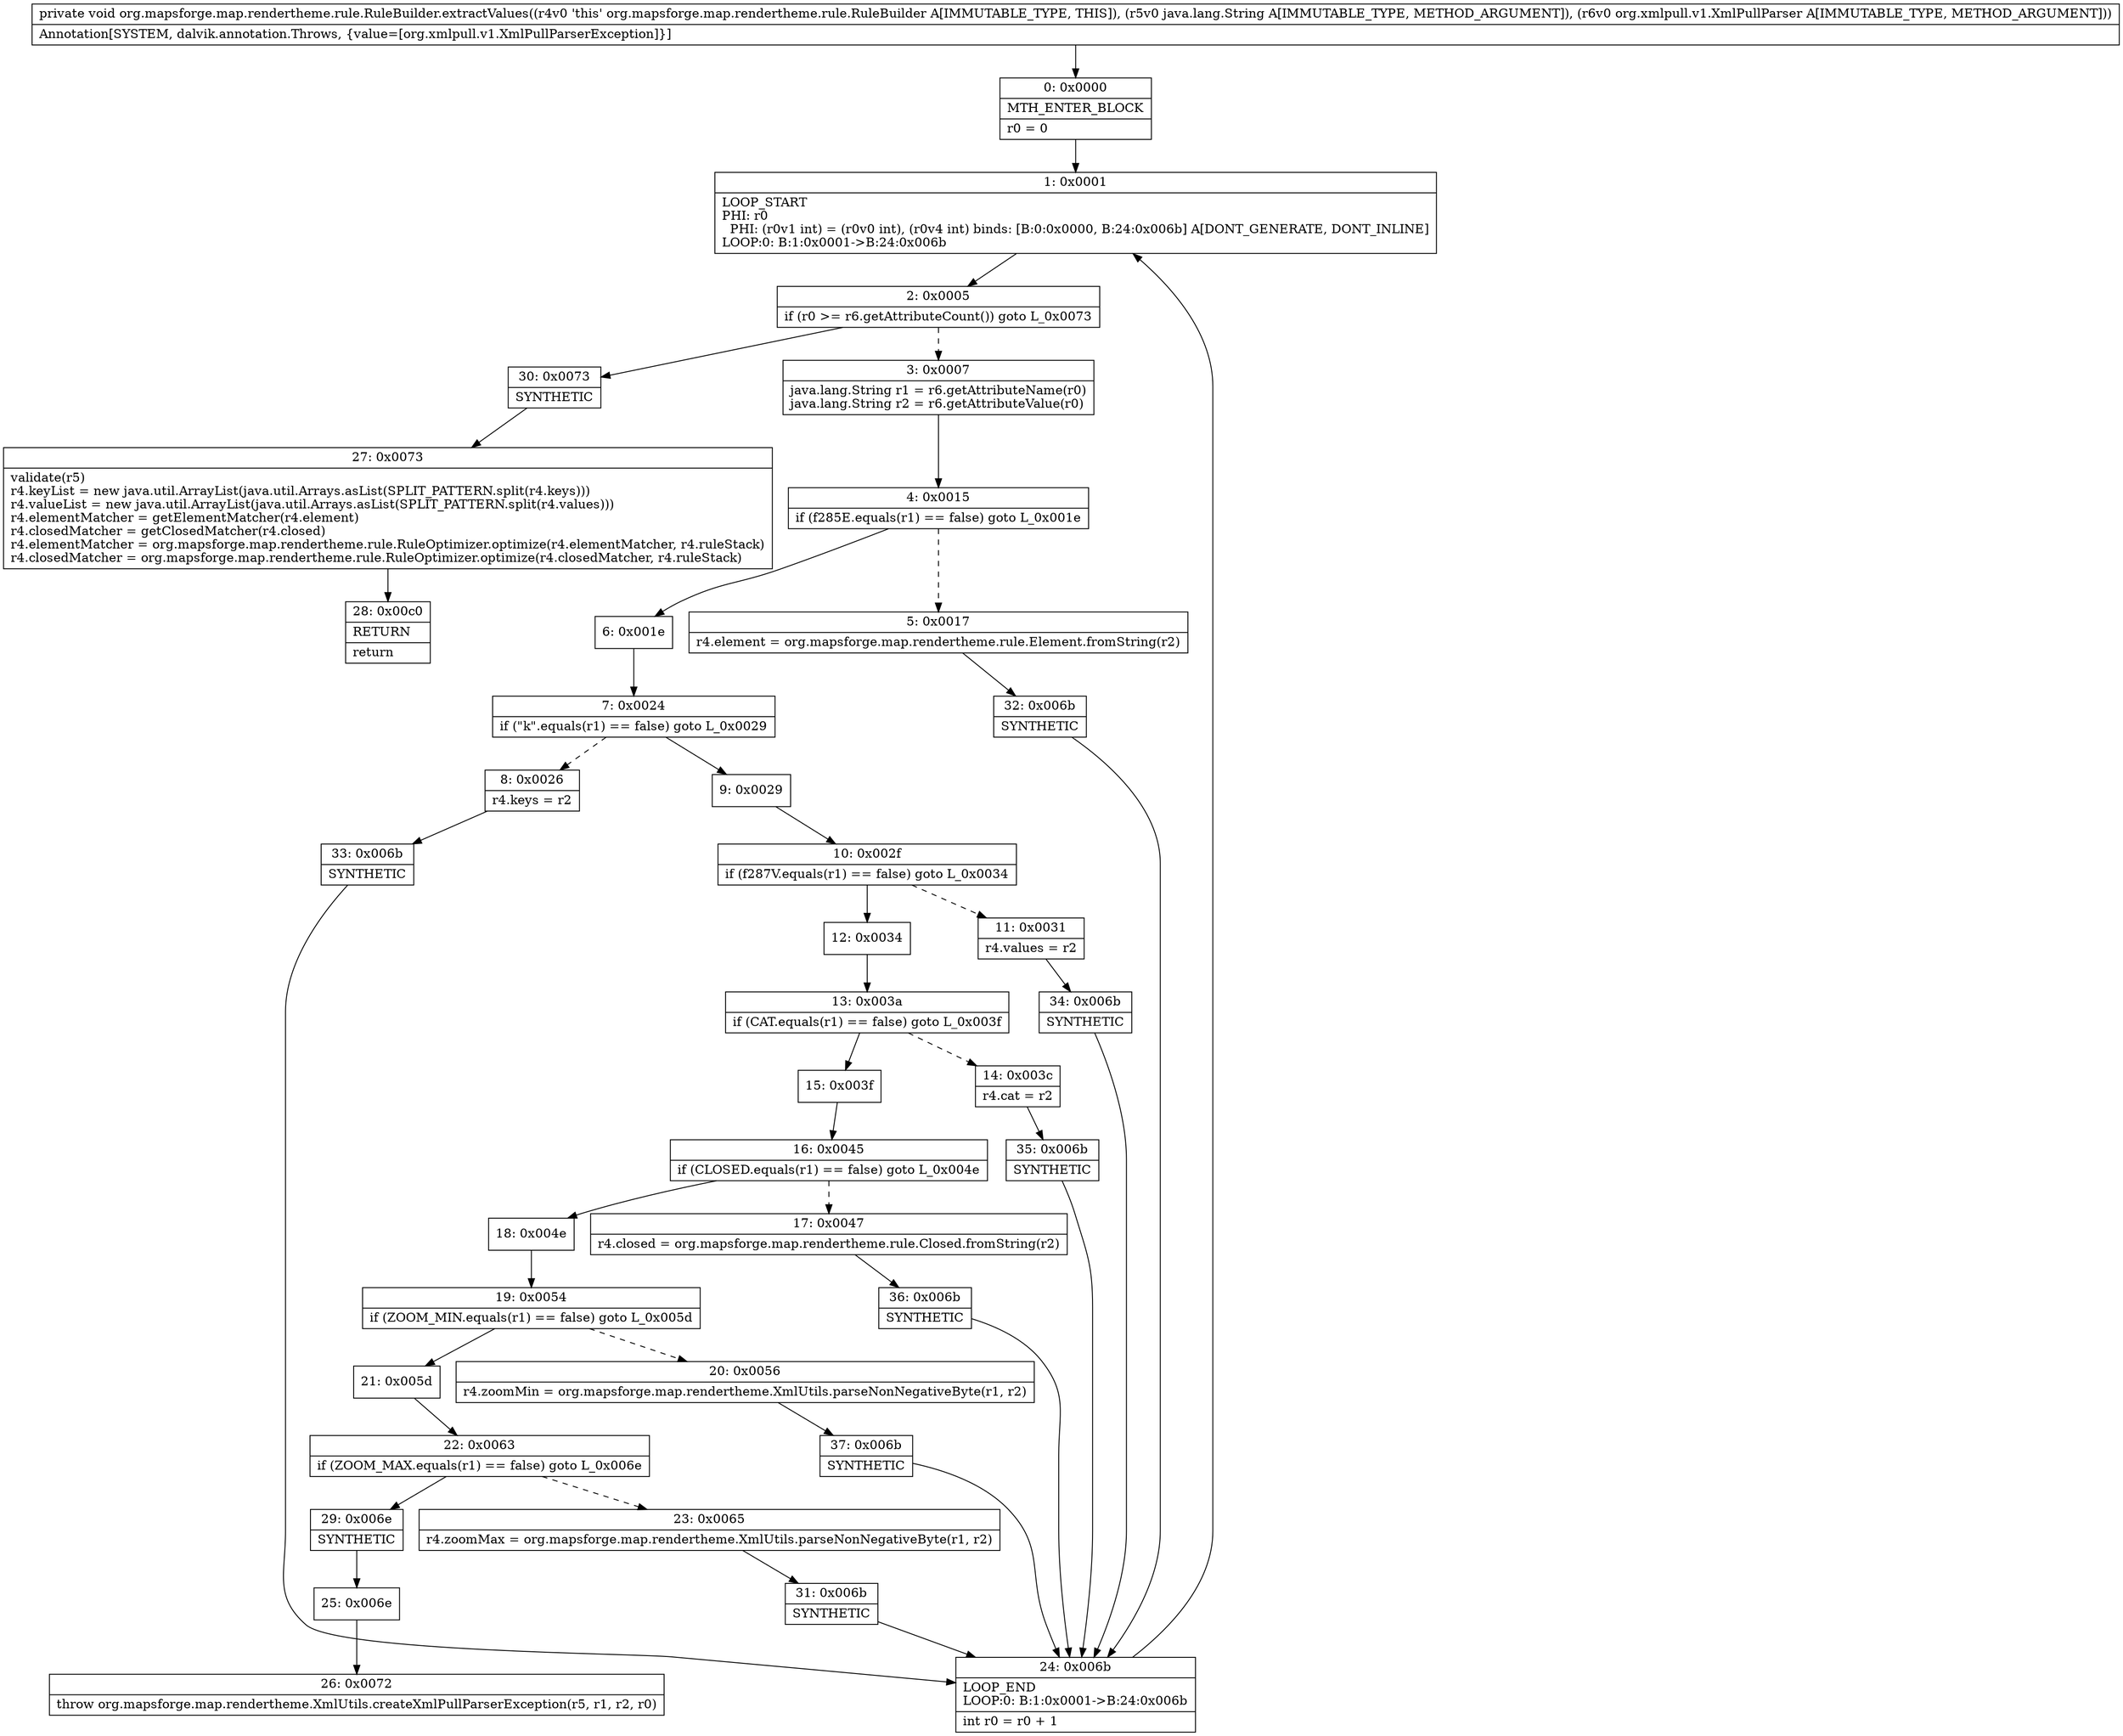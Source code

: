 digraph "CFG fororg.mapsforge.map.rendertheme.rule.RuleBuilder.extractValues(Ljava\/lang\/String;Lorg\/xmlpull\/v1\/XmlPullParser;)V" {
Node_0 [shape=record,label="{0\:\ 0x0000|MTH_ENTER_BLOCK\l|r0 = 0\l}"];
Node_1 [shape=record,label="{1\:\ 0x0001|LOOP_START\lPHI: r0 \l  PHI: (r0v1 int) = (r0v0 int), (r0v4 int) binds: [B:0:0x0000, B:24:0x006b] A[DONT_GENERATE, DONT_INLINE]\lLOOP:0: B:1:0x0001\-\>B:24:0x006b\l}"];
Node_2 [shape=record,label="{2\:\ 0x0005|if (r0 \>= r6.getAttributeCount()) goto L_0x0073\l}"];
Node_3 [shape=record,label="{3\:\ 0x0007|java.lang.String r1 = r6.getAttributeName(r0)\ljava.lang.String r2 = r6.getAttributeValue(r0)\l}"];
Node_4 [shape=record,label="{4\:\ 0x0015|if (f285E.equals(r1) == false) goto L_0x001e\l}"];
Node_5 [shape=record,label="{5\:\ 0x0017|r4.element = org.mapsforge.map.rendertheme.rule.Element.fromString(r2)\l}"];
Node_6 [shape=record,label="{6\:\ 0x001e}"];
Node_7 [shape=record,label="{7\:\ 0x0024|if (\"k\".equals(r1) == false) goto L_0x0029\l}"];
Node_8 [shape=record,label="{8\:\ 0x0026|r4.keys = r2\l}"];
Node_9 [shape=record,label="{9\:\ 0x0029}"];
Node_10 [shape=record,label="{10\:\ 0x002f|if (f287V.equals(r1) == false) goto L_0x0034\l}"];
Node_11 [shape=record,label="{11\:\ 0x0031|r4.values = r2\l}"];
Node_12 [shape=record,label="{12\:\ 0x0034}"];
Node_13 [shape=record,label="{13\:\ 0x003a|if (CAT.equals(r1) == false) goto L_0x003f\l}"];
Node_14 [shape=record,label="{14\:\ 0x003c|r4.cat = r2\l}"];
Node_15 [shape=record,label="{15\:\ 0x003f}"];
Node_16 [shape=record,label="{16\:\ 0x0045|if (CLOSED.equals(r1) == false) goto L_0x004e\l}"];
Node_17 [shape=record,label="{17\:\ 0x0047|r4.closed = org.mapsforge.map.rendertheme.rule.Closed.fromString(r2)\l}"];
Node_18 [shape=record,label="{18\:\ 0x004e}"];
Node_19 [shape=record,label="{19\:\ 0x0054|if (ZOOM_MIN.equals(r1) == false) goto L_0x005d\l}"];
Node_20 [shape=record,label="{20\:\ 0x0056|r4.zoomMin = org.mapsforge.map.rendertheme.XmlUtils.parseNonNegativeByte(r1, r2)\l}"];
Node_21 [shape=record,label="{21\:\ 0x005d}"];
Node_22 [shape=record,label="{22\:\ 0x0063|if (ZOOM_MAX.equals(r1) == false) goto L_0x006e\l}"];
Node_23 [shape=record,label="{23\:\ 0x0065|r4.zoomMax = org.mapsforge.map.rendertheme.XmlUtils.parseNonNegativeByte(r1, r2)\l}"];
Node_24 [shape=record,label="{24\:\ 0x006b|LOOP_END\lLOOP:0: B:1:0x0001\-\>B:24:0x006b\l|int r0 = r0 + 1\l}"];
Node_25 [shape=record,label="{25\:\ 0x006e}"];
Node_26 [shape=record,label="{26\:\ 0x0072|throw org.mapsforge.map.rendertheme.XmlUtils.createXmlPullParserException(r5, r1, r2, r0)\l}"];
Node_27 [shape=record,label="{27\:\ 0x0073|validate(r5)\lr4.keyList = new java.util.ArrayList(java.util.Arrays.asList(SPLIT_PATTERN.split(r4.keys)))\lr4.valueList = new java.util.ArrayList(java.util.Arrays.asList(SPLIT_PATTERN.split(r4.values)))\lr4.elementMatcher = getElementMatcher(r4.element)\lr4.closedMatcher = getClosedMatcher(r4.closed)\lr4.elementMatcher = org.mapsforge.map.rendertheme.rule.RuleOptimizer.optimize(r4.elementMatcher, r4.ruleStack)\lr4.closedMatcher = org.mapsforge.map.rendertheme.rule.RuleOptimizer.optimize(r4.closedMatcher, r4.ruleStack)\l}"];
Node_28 [shape=record,label="{28\:\ 0x00c0|RETURN\l|return\l}"];
Node_29 [shape=record,label="{29\:\ 0x006e|SYNTHETIC\l}"];
Node_30 [shape=record,label="{30\:\ 0x0073|SYNTHETIC\l}"];
Node_31 [shape=record,label="{31\:\ 0x006b|SYNTHETIC\l}"];
Node_32 [shape=record,label="{32\:\ 0x006b|SYNTHETIC\l}"];
Node_33 [shape=record,label="{33\:\ 0x006b|SYNTHETIC\l}"];
Node_34 [shape=record,label="{34\:\ 0x006b|SYNTHETIC\l}"];
Node_35 [shape=record,label="{35\:\ 0x006b|SYNTHETIC\l}"];
Node_36 [shape=record,label="{36\:\ 0x006b|SYNTHETIC\l}"];
Node_37 [shape=record,label="{37\:\ 0x006b|SYNTHETIC\l}"];
MethodNode[shape=record,label="{private void org.mapsforge.map.rendertheme.rule.RuleBuilder.extractValues((r4v0 'this' org.mapsforge.map.rendertheme.rule.RuleBuilder A[IMMUTABLE_TYPE, THIS]), (r5v0 java.lang.String A[IMMUTABLE_TYPE, METHOD_ARGUMENT]), (r6v0 org.xmlpull.v1.XmlPullParser A[IMMUTABLE_TYPE, METHOD_ARGUMENT]))  | Annotation[SYSTEM, dalvik.annotation.Throws, \{value=[org.xmlpull.v1.XmlPullParserException]\}]\l}"];
MethodNode -> Node_0;
Node_0 -> Node_1;
Node_1 -> Node_2;
Node_2 -> Node_3[style=dashed];
Node_2 -> Node_30;
Node_3 -> Node_4;
Node_4 -> Node_5[style=dashed];
Node_4 -> Node_6;
Node_5 -> Node_32;
Node_6 -> Node_7;
Node_7 -> Node_8[style=dashed];
Node_7 -> Node_9;
Node_8 -> Node_33;
Node_9 -> Node_10;
Node_10 -> Node_11[style=dashed];
Node_10 -> Node_12;
Node_11 -> Node_34;
Node_12 -> Node_13;
Node_13 -> Node_14[style=dashed];
Node_13 -> Node_15;
Node_14 -> Node_35;
Node_15 -> Node_16;
Node_16 -> Node_17[style=dashed];
Node_16 -> Node_18;
Node_17 -> Node_36;
Node_18 -> Node_19;
Node_19 -> Node_20[style=dashed];
Node_19 -> Node_21;
Node_20 -> Node_37;
Node_21 -> Node_22;
Node_22 -> Node_23[style=dashed];
Node_22 -> Node_29;
Node_23 -> Node_31;
Node_24 -> Node_1;
Node_25 -> Node_26;
Node_27 -> Node_28;
Node_29 -> Node_25;
Node_30 -> Node_27;
Node_31 -> Node_24;
Node_32 -> Node_24;
Node_33 -> Node_24;
Node_34 -> Node_24;
Node_35 -> Node_24;
Node_36 -> Node_24;
Node_37 -> Node_24;
}

